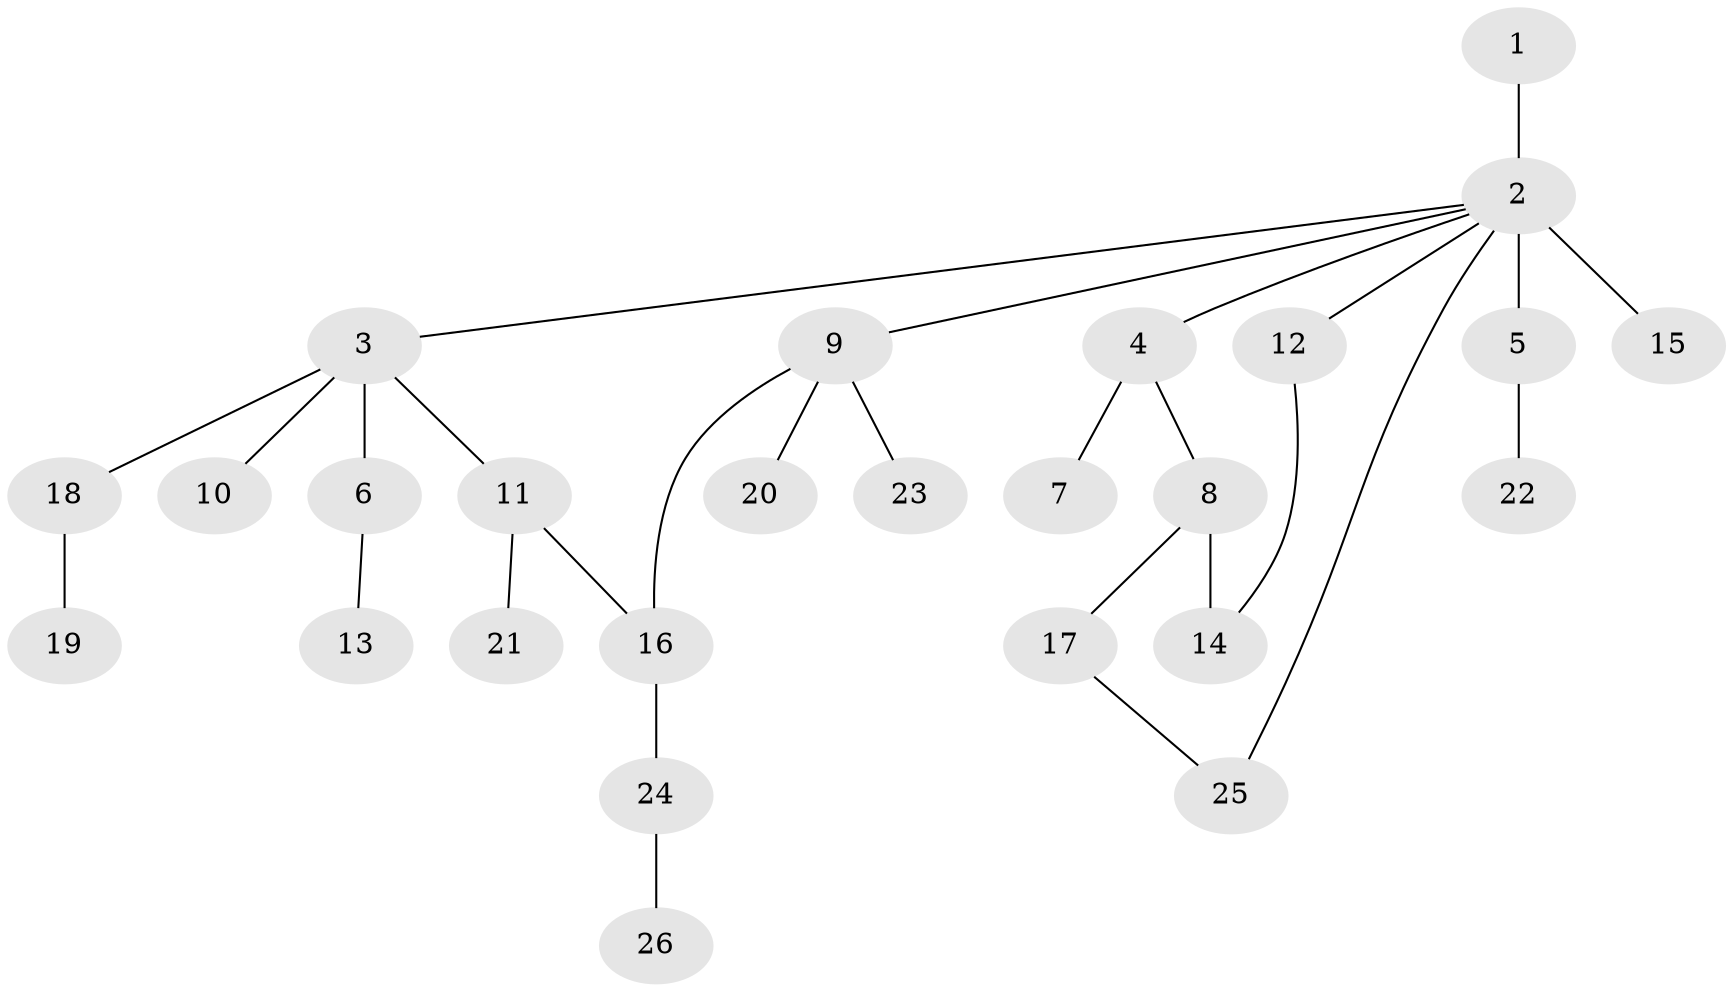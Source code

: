 // original degree distribution, {3: 0.04938271604938271, 14: 0.012345679012345678, 9: 0.012345679012345678, 5: 0.06172839506172839, 1: 0.6419753086419753, 4: 0.04938271604938271, 8: 0.012345679012345678, 6: 0.012345679012345678, 2: 0.14814814814814814}
// Generated by graph-tools (version 1.1) at 2025/50/03/04/25 22:50:38]
// undirected, 26 vertices, 28 edges
graph export_dot {
  node [color=gray90,style=filled];
  1;
  2;
  3;
  4;
  5;
  6;
  7;
  8;
  9;
  10;
  11;
  12;
  13;
  14;
  15;
  16;
  17;
  18;
  19;
  20;
  21;
  22;
  23;
  24;
  25;
  26;
  1 -- 2 [weight=1.0];
  2 -- 3 [weight=1.0];
  2 -- 4 [weight=1.0];
  2 -- 5 [weight=6.0];
  2 -- 9 [weight=1.0];
  2 -- 12 [weight=1.0];
  2 -- 15 [weight=1.0];
  2 -- 25 [weight=1.0];
  3 -- 6 [weight=1.0];
  3 -- 10 [weight=1.0];
  3 -- 11 [weight=1.0];
  3 -- 18 [weight=1.0];
  4 -- 7 [weight=1.0];
  4 -- 8 [weight=1.0];
  5 -- 22 [weight=1.0];
  6 -- 13 [weight=1.0];
  8 -- 14 [weight=5.0];
  8 -- 17 [weight=1.0];
  9 -- 16 [weight=1.0];
  9 -- 20 [weight=1.0];
  9 -- 23 [weight=1.0];
  11 -- 16 [weight=1.0];
  11 -- 21 [weight=1.0];
  12 -- 14 [weight=1.0];
  16 -- 24 [weight=3.0];
  17 -- 25 [weight=1.0];
  18 -- 19 [weight=3.0];
  24 -- 26 [weight=1.0];
}
